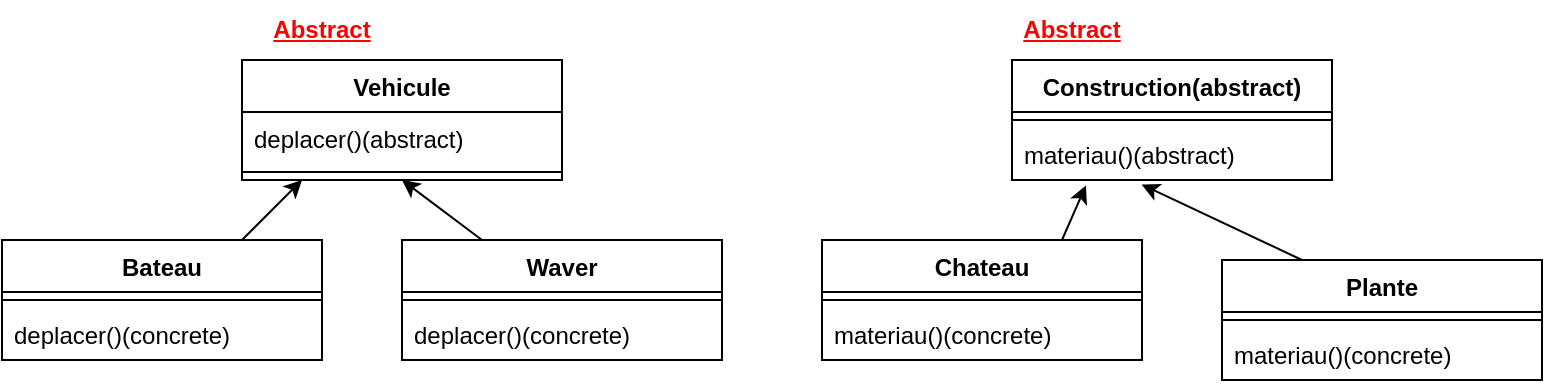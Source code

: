 <mxfile>
    <diagram id="5ma0X8XE6d-jQuMMh0lr" name="Page-1">
        <mxGraphModel dx="1373" dy="224" grid="1" gridSize="10" guides="1" tooltips="1" connect="1" arrows="1" fold="1" page="1" pageScale="1" pageWidth="850" pageHeight="1100" math="0" shadow="0">
            <root>
                <mxCell id="0"/>
                <mxCell id="1" parent="0"/>
                <mxCell id="2" value="Construction(abstract)" style="swimlane;fontStyle=1;align=center;verticalAlign=top;childLayout=stackLayout;horizontal=1;startSize=26;horizontalStack=0;resizeParent=1;resizeParentMax=0;resizeLast=0;collapsible=1;marginBottom=0;" vertex="1" parent="1">
                    <mxGeometry x="265" y="30" width="160" height="60" as="geometry"/>
                </mxCell>
                <mxCell id="4" value="" style="line;strokeWidth=1;fillColor=none;align=left;verticalAlign=middle;spacingTop=-1;spacingLeft=3;spacingRight=3;rotatable=0;labelPosition=right;points=[];portConstraint=eastwest;strokeColor=inherit;" vertex="1" parent="2">
                    <mxGeometry y="26" width="160" height="8" as="geometry"/>
                </mxCell>
                <mxCell id="5" value="materiau()(abstract)" style="text;strokeColor=none;fillColor=none;align=left;verticalAlign=top;spacingLeft=4;spacingRight=4;overflow=hidden;rotatable=0;points=[[0,0.5],[1,0.5]];portConstraint=eastwest;" vertex="1" parent="2">
                    <mxGeometry y="34" width="160" height="26" as="geometry"/>
                </mxCell>
                <mxCell id="6" value="Vehicule" style="swimlane;fontStyle=1;align=center;verticalAlign=top;childLayout=stackLayout;horizontal=1;startSize=26;horizontalStack=0;resizeParent=1;resizeParentMax=0;resizeLast=0;collapsible=1;marginBottom=0;" vertex="1" parent="1">
                    <mxGeometry x="-120" y="30" width="160" height="60" as="geometry"/>
                </mxCell>
                <mxCell id="28" value="deplacer()(abstract)" style="text;strokeColor=none;fillColor=none;align=left;verticalAlign=top;spacingLeft=4;spacingRight=4;overflow=hidden;rotatable=0;points=[[0,0.5],[1,0.5]];portConstraint=eastwest;" vertex="1" parent="6">
                    <mxGeometry y="26" width="160" height="26" as="geometry"/>
                </mxCell>
                <mxCell id="8" value="" style="line;strokeWidth=1;fillColor=none;align=left;verticalAlign=middle;spacingTop=-1;spacingLeft=3;spacingRight=3;rotatable=0;labelPosition=right;points=[];portConstraint=eastwest;strokeColor=inherit;" vertex="1" parent="6">
                    <mxGeometry y="52" width="160" height="8" as="geometry"/>
                </mxCell>
                <mxCell id="10" value="&lt;font color=&quot;#ff0000&quot;&gt;&lt;u&gt;&lt;b&gt;Abstract&lt;/b&gt;&lt;/u&gt;&lt;/font&gt;" style="text;html=1;strokeColor=none;fillColor=none;align=center;verticalAlign=middle;whiteSpace=wrap;rounded=0;" vertex="1" parent="1">
                    <mxGeometry x="-110" width="60" height="30" as="geometry"/>
                </mxCell>
                <mxCell id="20" style="edgeStyle=none;html=1;exitX=0.75;exitY=0;exitDx=0;exitDy=0;entryX=0.231;entryY=1.104;entryDx=0;entryDy=0;entryPerimeter=0;" edge="1" parent="1" source="12" target="5">
                    <mxGeometry relative="1" as="geometry"/>
                </mxCell>
                <mxCell id="12" value="Chateau" style="swimlane;fontStyle=1;align=center;verticalAlign=top;childLayout=stackLayout;horizontal=1;startSize=26;horizontalStack=0;resizeParent=1;resizeParentMax=0;resizeLast=0;collapsible=1;marginBottom=0;" vertex="1" parent="1">
                    <mxGeometry x="170" y="120" width="160" height="60" as="geometry"/>
                </mxCell>
                <mxCell id="14" value="" style="line;strokeWidth=1;fillColor=none;align=left;verticalAlign=middle;spacingTop=-1;spacingLeft=3;spacingRight=3;rotatable=0;labelPosition=right;points=[];portConstraint=eastwest;strokeColor=inherit;" vertex="1" parent="12">
                    <mxGeometry y="26" width="160" height="8" as="geometry"/>
                </mxCell>
                <mxCell id="15" value="materiau()(concrete)" style="text;strokeColor=none;fillColor=none;align=left;verticalAlign=top;spacingLeft=4;spacingRight=4;overflow=hidden;rotatable=0;points=[[0,0.5],[1,0.5]];portConstraint=eastwest;" vertex="1" parent="12">
                    <mxGeometry y="34" width="160" height="26" as="geometry"/>
                </mxCell>
                <mxCell id="21" style="edgeStyle=none;html=1;exitX=0.25;exitY=0;exitDx=0;exitDy=0;entryX=0.405;entryY=1.086;entryDx=0;entryDy=0;entryPerimeter=0;" edge="1" parent="1" source="16" target="5">
                    <mxGeometry relative="1" as="geometry"/>
                </mxCell>
                <mxCell id="16" value="Plante" style="swimlane;fontStyle=1;align=center;verticalAlign=top;childLayout=stackLayout;horizontal=1;startSize=26;horizontalStack=0;resizeParent=1;resizeParentMax=0;resizeLast=0;collapsible=1;marginBottom=0;" vertex="1" parent="1">
                    <mxGeometry x="370" y="130" width="160" height="60" as="geometry"/>
                </mxCell>
                <mxCell id="18" value="" style="line;strokeWidth=1;fillColor=none;align=left;verticalAlign=middle;spacingTop=-1;spacingLeft=3;spacingRight=3;rotatable=0;labelPosition=right;points=[];portConstraint=eastwest;strokeColor=inherit;" vertex="1" parent="16">
                    <mxGeometry y="26" width="160" height="8" as="geometry"/>
                </mxCell>
                <mxCell id="19" value="materiau()(concrete)" style="text;strokeColor=none;fillColor=none;align=left;verticalAlign=top;spacingLeft=4;spacingRight=4;overflow=hidden;rotatable=0;points=[[0,0.5],[1,0.5]];portConstraint=eastwest;" vertex="1" parent="16">
                    <mxGeometry y="34" width="160" height="26" as="geometry"/>
                </mxCell>
                <mxCell id="30" style="edgeStyle=none;html=1;exitX=0.75;exitY=0;exitDx=0;exitDy=0;" edge="1" parent="1" source="22">
                    <mxGeometry relative="1" as="geometry">
                        <mxPoint x="-90" y="90" as="targetPoint"/>
                    </mxGeometry>
                </mxCell>
                <mxCell id="22" value="Bateau" style="swimlane;fontStyle=1;align=center;verticalAlign=top;childLayout=stackLayout;horizontal=1;startSize=26;horizontalStack=0;resizeParent=1;resizeParentMax=0;resizeLast=0;collapsible=1;marginBottom=0;" vertex="1" parent="1">
                    <mxGeometry x="-240" y="120" width="160" height="60" as="geometry"/>
                </mxCell>
                <mxCell id="23" value="" style="line;strokeWidth=1;fillColor=none;align=left;verticalAlign=middle;spacingTop=-1;spacingLeft=3;spacingRight=3;rotatable=0;labelPosition=right;points=[];portConstraint=eastwest;strokeColor=inherit;" vertex="1" parent="22">
                    <mxGeometry y="26" width="160" height="8" as="geometry"/>
                </mxCell>
                <mxCell id="24" value="deplacer()(concrete)" style="text;strokeColor=none;fillColor=none;align=left;verticalAlign=top;spacingLeft=4;spacingRight=4;overflow=hidden;rotatable=0;points=[[0,0.5],[1,0.5]];portConstraint=eastwest;" vertex="1" parent="22">
                    <mxGeometry y="34" width="160" height="26" as="geometry"/>
                </mxCell>
                <mxCell id="31" style="edgeStyle=none;html=1;exitX=0.25;exitY=0;exitDx=0;exitDy=0;entryX=0.5;entryY=1;entryDx=0;entryDy=0;entryPerimeter=0;" edge="1" parent="1" source="25" target="8">
                    <mxGeometry relative="1" as="geometry"/>
                </mxCell>
                <mxCell id="25" value="Waver" style="swimlane;fontStyle=1;align=center;verticalAlign=top;childLayout=stackLayout;horizontal=1;startSize=26;horizontalStack=0;resizeParent=1;resizeParentMax=0;resizeLast=0;collapsible=1;marginBottom=0;" vertex="1" parent="1">
                    <mxGeometry x="-40" y="120" width="160" height="60" as="geometry"/>
                </mxCell>
                <mxCell id="26" value="" style="line;strokeWidth=1;fillColor=none;align=left;verticalAlign=middle;spacingTop=-1;spacingLeft=3;spacingRight=3;rotatable=0;labelPosition=right;points=[];portConstraint=eastwest;strokeColor=inherit;" vertex="1" parent="25">
                    <mxGeometry y="26" width="160" height="8" as="geometry"/>
                </mxCell>
                <mxCell id="27" value="deplacer()(concrete)" style="text;strokeColor=none;fillColor=none;align=left;verticalAlign=top;spacingLeft=4;spacingRight=4;overflow=hidden;rotatable=0;points=[[0,0.5],[1,0.5]];portConstraint=eastwest;" vertex="1" parent="25">
                    <mxGeometry y="34" width="160" height="26" as="geometry"/>
                </mxCell>
                <mxCell id="32" value="&lt;font color=&quot;#ff0000&quot;&gt;&lt;u&gt;&lt;b&gt;Abstract&lt;/b&gt;&lt;/u&gt;&lt;/font&gt;" style="text;html=1;strokeColor=none;fillColor=none;align=center;verticalAlign=middle;whiteSpace=wrap;rounded=0;" vertex="1" parent="1">
                    <mxGeometry x="265" width="60" height="30" as="geometry"/>
                </mxCell>
            </root>
        </mxGraphModel>
    </diagram>
</mxfile>